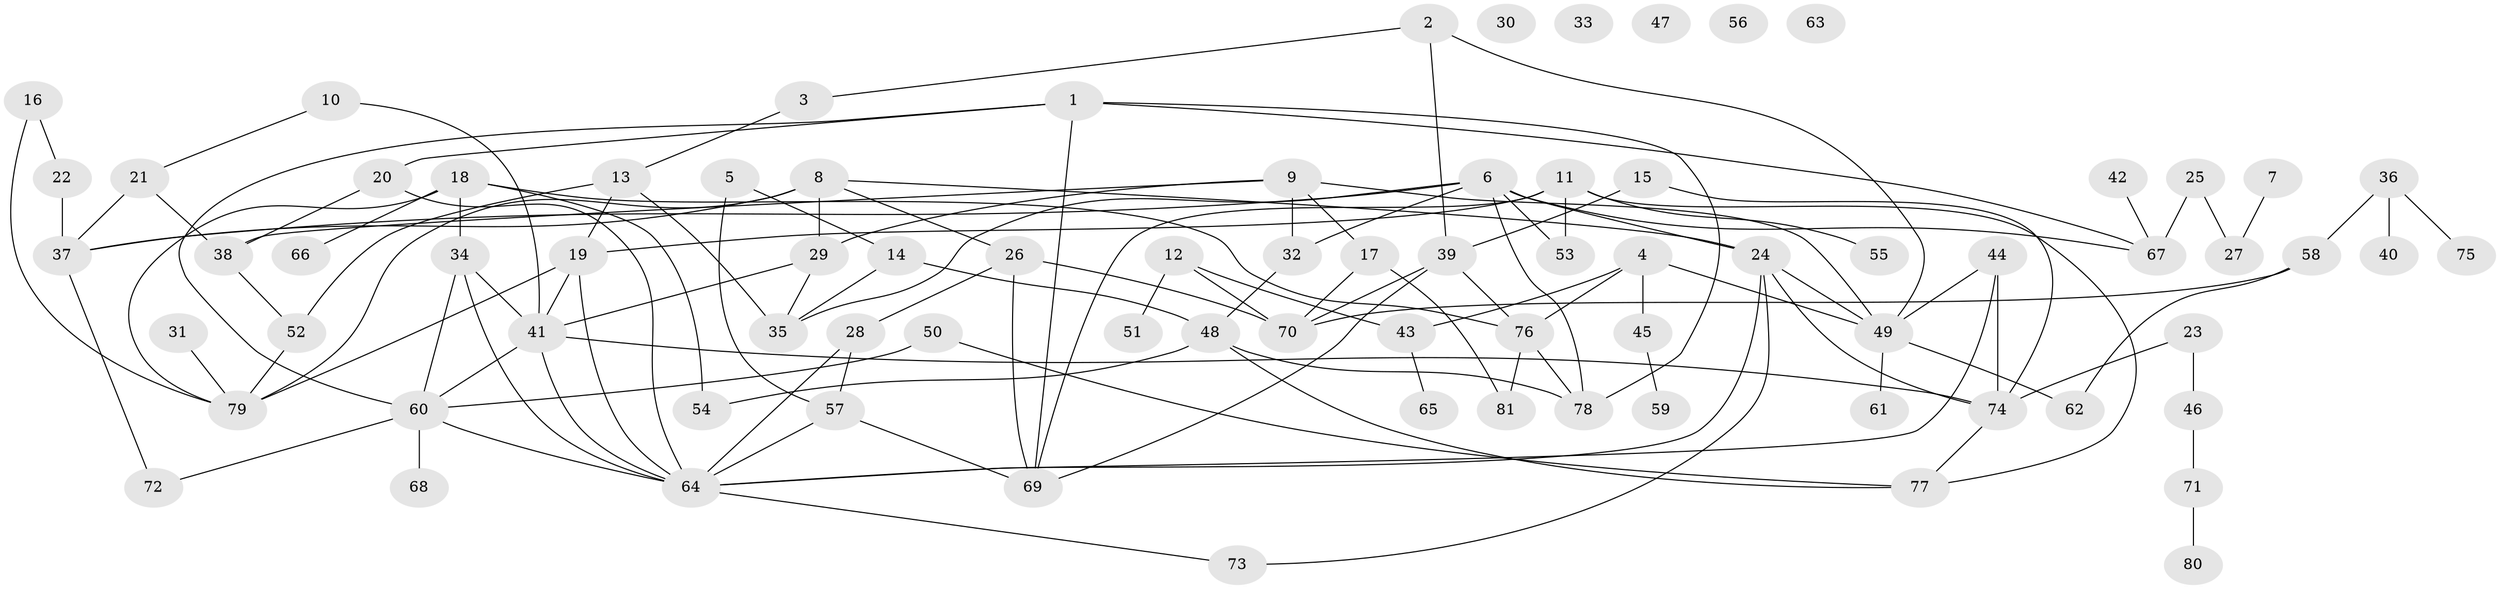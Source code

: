 // Generated by graph-tools (version 1.1) at 2025/33/03/09/25 02:33:49]
// undirected, 81 vertices, 125 edges
graph export_dot {
graph [start="1"]
  node [color=gray90,style=filled];
  1;
  2;
  3;
  4;
  5;
  6;
  7;
  8;
  9;
  10;
  11;
  12;
  13;
  14;
  15;
  16;
  17;
  18;
  19;
  20;
  21;
  22;
  23;
  24;
  25;
  26;
  27;
  28;
  29;
  30;
  31;
  32;
  33;
  34;
  35;
  36;
  37;
  38;
  39;
  40;
  41;
  42;
  43;
  44;
  45;
  46;
  47;
  48;
  49;
  50;
  51;
  52;
  53;
  54;
  55;
  56;
  57;
  58;
  59;
  60;
  61;
  62;
  63;
  64;
  65;
  66;
  67;
  68;
  69;
  70;
  71;
  72;
  73;
  74;
  75;
  76;
  77;
  78;
  79;
  80;
  81;
  1 -- 20;
  1 -- 60;
  1 -- 67;
  1 -- 69;
  1 -- 78;
  2 -- 3;
  2 -- 39;
  2 -- 49;
  3 -- 13;
  4 -- 43;
  4 -- 45;
  4 -- 49;
  4 -- 76;
  5 -- 14;
  5 -- 57;
  6 -- 24;
  6 -- 32;
  6 -- 35;
  6 -- 37;
  6 -- 53;
  6 -- 67;
  6 -- 78;
  7 -- 27;
  8 -- 24;
  8 -- 26;
  8 -- 29;
  8 -- 37;
  8 -- 79;
  9 -- 17;
  9 -- 29;
  9 -- 32;
  9 -- 38;
  9 -- 49;
  10 -- 21;
  10 -- 41;
  11 -- 19;
  11 -- 53;
  11 -- 55;
  11 -- 69;
  11 -- 77;
  12 -- 43;
  12 -- 51;
  12 -- 70;
  13 -- 19;
  13 -- 35;
  13 -- 52;
  14 -- 35;
  14 -- 48;
  15 -- 39;
  15 -- 74;
  16 -- 22;
  16 -- 79;
  17 -- 70;
  17 -- 81;
  18 -- 34;
  18 -- 54;
  18 -- 66;
  18 -- 76;
  18 -- 79;
  19 -- 41;
  19 -- 64;
  19 -- 79;
  20 -- 38;
  20 -- 64;
  21 -- 37;
  21 -- 38;
  22 -- 37;
  23 -- 46;
  23 -- 74;
  24 -- 49;
  24 -- 64;
  24 -- 73;
  24 -- 74;
  25 -- 27;
  25 -- 67;
  26 -- 28;
  26 -- 69;
  26 -- 70;
  28 -- 57;
  28 -- 64;
  29 -- 35;
  29 -- 41;
  31 -- 79;
  32 -- 48;
  34 -- 41;
  34 -- 60;
  34 -- 64;
  36 -- 40;
  36 -- 58;
  36 -- 75;
  37 -- 72;
  38 -- 52;
  39 -- 69;
  39 -- 70;
  39 -- 76;
  41 -- 60;
  41 -- 64;
  41 -- 74;
  42 -- 67;
  43 -- 65;
  44 -- 49;
  44 -- 64;
  44 -- 74;
  45 -- 59;
  46 -- 71;
  48 -- 54;
  48 -- 77;
  48 -- 78;
  49 -- 61;
  49 -- 62;
  50 -- 60;
  50 -- 77;
  52 -- 79;
  57 -- 64;
  57 -- 69;
  58 -- 62;
  58 -- 70;
  60 -- 64;
  60 -- 68;
  60 -- 72;
  64 -- 73;
  71 -- 80;
  74 -- 77;
  76 -- 78;
  76 -- 81;
}

